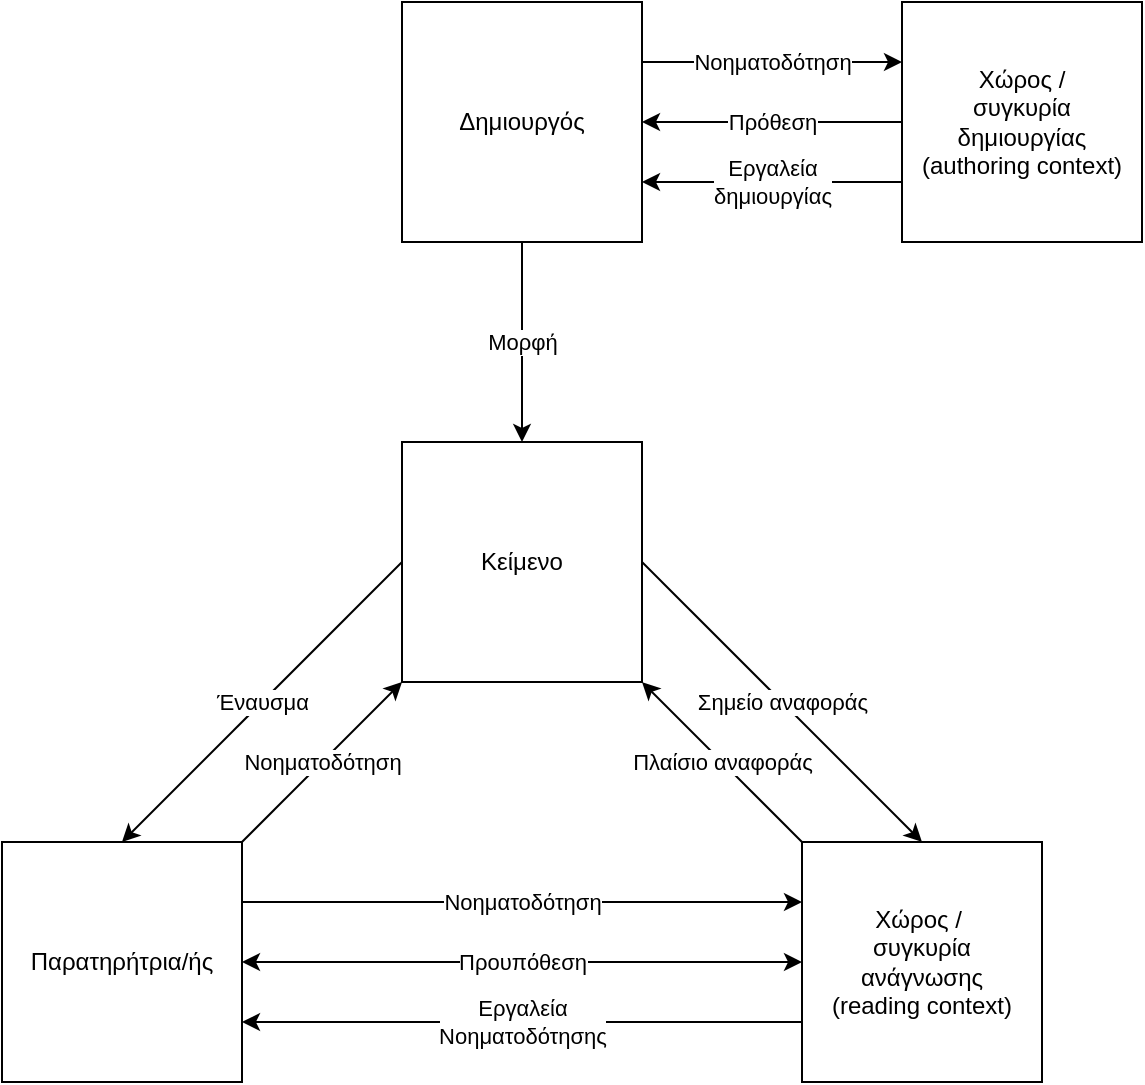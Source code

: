 <mxfile version="26.0.9" pages="2">
  <diagram name="Page-1" id="KIlJEDt48yhKsCNoSLyd">
    <mxGraphModel dx="1596" dy="884" grid="1" gridSize="10" guides="1" tooltips="1" connect="1" arrows="1" fold="1" page="1" pageScale="1" pageWidth="827" pageHeight="1169" math="0" shadow="0">
      <root>
        <mxCell id="0" />
        <mxCell id="1" parent="0" />
        <mxCell id="oEEk8U3klNDm9o4gHErh-2" value="Παρατηρήτρια/ής" style="whiteSpace=wrap;html=1;aspect=fixed;" parent="1" vertex="1">
          <mxGeometry x="120" y="600" width="120" height="120" as="geometry" />
        </mxCell>
        <mxCell id="oEEk8U3klNDm9o4gHErh-3" value="Κείμενο" style="whiteSpace=wrap;html=1;aspect=fixed;" parent="1" vertex="1">
          <mxGeometry x="320" y="400" width="120" height="120" as="geometry" />
        </mxCell>
        <mxCell id="oEEk8U3klNDm9o4gHErh-4" value="Χώρος /&amp;nbsp;&lt;div&gt;συγκυρία&lt;br&gt;ανάγνωσης&lt;br&gt;(reading context)&lt;/div&gt;" style="whiteSpace=wrap;html=1;aspect=fixed;" parent="1" vertex="1">
          <mxGeometry x="520" y="600" width="120" height="120" as="geometry" />
        </mxCell>
        <mxCell id="oEEk8U3klNDm9o4gHErh-6" value="Δημιουργός" style="whiteSpace=wrap;html=1;aspect=fixed;" parent="1" vertex="1">
          <mxGeometry x="320" y="180" width="120" height="120" as="geometry" />
        </mxCell>
        <mxCell id="oEEk8U3klNDm9o4gHErh-10" value="" style="endArrow=classic;html=1;rounded=0;entryX=0.5;entryY=0;entryDx=0;entryDy=0;exitX=0.5;exitY=1;exitDx=0;exitDy=0;" parent="1" source="oEEk8U3klNDm9o4gHErh-6" target="oEEk8U3klNDm9o4gHErh-3" edge="1">
          <mxGeometry relative="1" as="geometry">
            <mxPoint x="350" y="300" as="sourcePoint" />
            <mxPoint x="460" y="450" as="targetPoint" />
          </mxGeometry>
        </mxCell>
        <mxCell id="oEEk8U3klNDm9o4gHErh-11" value="Μορφή" style="edgeLabel;resizable=0;html=1;;align=center;verticalAlign=middle;" parent="oEEk8U3klNDm9o4gHErh-10" connectable="0" vertex="1">
          <mxGeometry relative="1" as="geometry" />
        </mxCell>
        <mxCell id="oEEk8U3klNDm9o4gHErh-13" value="" style="endArrow=classic;html=1;rounded=0;exitX=1;exitY=0;exitDx=0;exitDy=0;entryX=0;entryY=1;entryDx=0;entryDy=0;" parent="1" source="oEEk8U3klNDm9o4gHErh-2" target="oEEk8U3klNDm9o4gHErh-3" edge="1">
          <mxGeometry relative="1" as="geometry">
            <mxPoint x="330" y="550" as="sourcePoint" />
            <mxPoint x="330" y="650" as="targetPoint" />
          </mxGeometry>
        </mxCell>
        <mxCell id="oEEk8U3klNDm9o4gHErh-14" value="Νοηματοδότηση" style="edgeLabel;resizable=0;html=1;;align=center;verticalAlign=middle;" parent="oEEk8U3klNDm9o4gHErh-13" connectable="0" vertex="1">
          <mxGeometry relative="1" as="geometry" />
        </mxCell>
        <mxCell id="oEEk8U3klNDm9o4gHErh-19" value="" style="endArrow=classic;html=1;rounded=0;exitX=0;exitY=0;exitDx=0;exitDy=0;entryX=1;entryY=1;entryDx=0;entryDy=0;" parent="1" source="oEEk8U3klNDm9o4gHErh-4" target="oEEk8U3klNDm9o4gHErh-3" edge="1">
          <mxGeometry relative="1" as="geometry">
            <mxPoint x="374" y="710" as="sourcePoint" />
            <mxPoint x="454" y="630" as="targetPoint" />
          </mxGeometry>
        </mxCell>
        <mxCell id="oEEk8U3klNDm9o4gHErh-20" value="Πλαίσιο αναφοράς" style="edgeLabel;resizable=0;html=1;;align=center;verticalAlign=middle;" parent="oEEk8U3klNDm9o4gHErh-19" connectable="0" vertex="1">
          <mxGeometry relative="1" as="geometry" />
        </mxCell>
        <mxCell id="oEEk8U3klNDm9o4gHErh-21" value="" style="endArrow=classic;html=1;rounded=0;exitX=1;exitY=0.25;exitDx=0;exitDy=0;entryX=0;entryY=0.25;entryDx=0;entryDy=0;" parent="1" source="oEEk8U3klNDm9o4gHErh-2" target="oEEk8U3klNDm9o4gHErh-4" edge="1">
          <mxGeometry relative="1" as="geometry">
            <mxPoint x="290" y="665" as="sourcePoint" />
            <mxPoint x="370" y="585" as="targetPoint" />
          </mxGeometry>
        </mxCell>
        <mxCell id="oEEk8U3klNDm9o4gHErh-22" value="Νοηματοδότηση" style="edgeLabel;resizable=0;html=1;;align=center;verticalAlign=middle;" parent="oEEk8U3klNDm9o4gHErh-21" connectable="0" vertex="1">
          <mxGeometry relative="1" as="geometry" />
        </mxCell>
        <mxCell id="oEEk8U3klNDm9o4gHErh-23" value="" style="endArrow=classic;html=1;rounded=0;exitX=0;exitY=0.5;exitDx=0;exitDy=0;entryX=0.5;entryY=0;entryDx=0;entryDy=0;" parent="1" source="oEEk8U3klNDm9o4gHErh-3" target="oEEk8U3klNDm9o4gHErh-2" edge="1">
          <mxGeometry relative="1" as="geometry">
            <mxPoint x="190" y="570" as="sourcePoint" />
            <mxPoint x="130" y="530" as="targetPoint" />
          </mxGeometry>
        </mxCell>
        <mxCell id="oEEk8U3klNDm9o4gHErh-24" value="Έναυσμα" style="edgeLabel;resizable=0;html=1;;align=center;verticalAlign=middle;" parent="oEEk8U3klNDm9o4gHErh-23" connectable="0" vertex="1">
          <mxGeometry relative="1" as="geometry" />
        </mxCell>
        <mxCell id="oEEk8U3klNDm9o4gHErh-25" value="" style="endArrow=classic;html=1;rounded=0;entryX=1;entryY=0.5;entryDx=0;entryDy=0;exitX=0;exitY=0.5;exitDx=0;exitDy=0;" parent="1" source="oEEk8U3klNDm9o4gHErh-34" target="oEEk8U3klNDm9o4gHErh-6" edge="1">
          <mxGeometry relative="1" as="geometry">
            <mxPoint x="540" y="350" as="sourcePoint" />
            <mxPoint x="490" y="410" as="targetPoint" />
          </mxGeometry>
        </mxCell>
        <mxCell id="oEEk8U3klNDm9o4gHErh-26" value="Πρόθεση" style="edgeLabel;resizable=0;html=1;;align=center;verticalAlign=middle;" parent="oEEk8U3klNDm9o4gHErh-25" connectable="0" vertex="1">
          <mxGeometry relative="1" as="geometry" />
        </mxCell>
        <mxCell id="oEEk8U3klNDm9o4gHErh-29" value="" style="startArrow=classic;endArrow=classic;html=1;rounded=0;exitX=0;exitY=0.5;exitDx=0;exitDy=0;entryX=1;entryY=0.5;entryDx=0;entryDy=0;" parent="1" source="oEEk8U3klNDm9o4gHErh-4" target="oEEk8U3klNDm9o4gHErh-2" edge="1">
          <mxGeometry relative="1" as="geometry">
            <mxPoint x="240" y="760" as="sourcePoint" />
            <mxPoint x="520" y="760" as="targetPoint" />
          </mxGeometry>
        </mxCell>
        <mxCell id="oEEk8U3klNDm9o4gHErh-30" value="Προυπόθεση" style="edgeLabel;resizable=0;html=1;;align=center;verticalAlign=middle;" parent="oEEk8U3klNDm9o4gHErh-29" connectable="0" vertex="1">
          <mxGeometry relative="1" as="geometry" />
        </mxCell>
        <mxCell id="oEEk8U3klNDm9o4gHErh-32" value="" style="endArrow=classic;html=1;rounded=0;exitX=1;exitY=0.5;exitDx=0;exitDy=0;entryX=0.5;entryY=0;entryDx=0;entryDy=0;" parent="1" source="oEEk8U3klNDm9o4gHErh-3" target="oEEk8U3klNDm9o4gHErh-4" edge="1">
          <mxGeometry relative="1" as="geometry">
            <mxPoint x="570" y="550" as="sourcePoint" />
            <mxPoint x="490" y="470" as="targetPoint" />
          </mxGeometry>
        </mxCell>
        <mxCell id="oEEk8U3klNDm9o4gHErh-33" value="Σημείο αναφοράς" style="edgeLabel;resizable=0;html=1;;align=center;verticalAlign=middle;" parent="oEEk8U3klNDm9o4gHErh-32" connectable="0" vertex="1">
          <mxGeometry relative="1" as="geometry" />
        </mxCell>
        <mxCell id="oEEk8U3klNDm9o4gHErh-34" value="Χώρος /&lt;div&gt;συγκυρία&lt;/div&gt;&lt;div&gt;δημιουργίας&lt;/div&gt;&lt;div&gt;(authoring context)&lt;/div&gt;" style="whiteSpace=wrap;html=1;aspect=fixed;" parent="1" vertex="1">
          <mxGeometry x="570" y="180" width="120" height="120" as="geometry" />
        </mxCell>
        <mxCell id="oEEk8U3klNDm9o4gHErh-36" value="" style="endArrow=classic;html=1;rounded=0;entryX=1;entryY=0.75;entryDx=0;entryDy=0;exitX=0;exitY=0.75;exitDx=0;exitDy=0;" parent="1" source="oEEk8U3klNDm9o4gHErh-34" target="oEEk8U3klNDm9o4gHErh-6" edge="1">
          <mxGeometry relative="1" as="geometry">
            <mxPoint x="530" y="330" as="sourcePoint" />
            <mxPoint x="440" y="330" as="targetPoint" />
          </mxGeometry>
        </mxCell>
        <mxCell id="oEEk8U3klNDm9o4gHErh-37" value="Εργαλεία&lt;br&gt;δημιουργίας" style="edgeLabel;resizable=0;html=1;;align=center;verticalAlign=middle;" parent="oEEk8U3klNDm9o4gHErh-36" connectable="0" vertex="1">
          <mxGeometry relative="1" as="geometry" />
        </mxCell>
        <mxCell id="oEEk8U3klNDm9o4gHErh-39" value="" style="endArrow=classic;html=1;rounded=0;exitX=1;exitY=0.25;exitDx=0;exitDy=0;entryX=0;entryY=0.25;entryDx=0;entryDy=0;" parent="1" source="oEEk8U3klNDm9o4gHErh-6" target="oEEk8U3klNDm9o4gHErh-34" edge="1">
          <mxGeometry relative="1" as="geometry">
            <mxPoint x="500" y="130" as="sourcePoint" />
            <mxPoint x="780" y="130" as="targetPoint" />
          </mxGeometry>
        </mxCell>
        <mxCell id="oEEk8U3klNDm9o4gHErh-40" value="Νοηματοδότηση" style="edgeLabel;resizable=0;html=1;;align=center;verticalAlign=middle;" parent="oEEk8U3klNDm9o4gHErh-39" connectable="0" vertex="1">
          <mxGeometry relative="1" as="geometry" />
        </mxCell>
        <mxCell id="oEEk8U3klNDm9o4gHErh-41" value="" style="endArrow=classic;html=1;rounded=0;exitX=0;exitY=0.75;exitDx=0;exitDy=0;entryX=1;entryY=0.75;entryDx=0;entryDy=0;" parent="1" source="oEEk8U3klNDm9o4gHErh-4" target="oEEk8U3klNDm9o4gHErh-2" edge="1">
          <mxGeometry relative="1" as="geometry">
            <mxPoint x="530" y="670" as="sourcePoint" />
            <mxPoint x="250" y="670" as="targetPoint" />
          </mxGeometry>
        </mxCell>
        <mxCell id="oEEk8U3klNDm9o4gHErh-42" value="Εργαλεία &lt;br&gt;Νοηματοδότησης" style="edgeLabel;resizable=0;html=1;;align=center;verticalAlign=middle;" parent="oEEk8U3klNDm9o4gHErh-41" connectable="0" vertex="1">
          <mxGeometry relative="1" as="geometry" />
        </mxCell>
      </root>
    </mxGraphModel>
  </diagram>
  <diagram id="6VgpvKe8NetNWRafvwCj" name="Page-2">
    <mxGraphModel dx="1596" dy="884" grid="1" gridSize="10" guides="1" tooltips="1" connect="1" arrows="1" fold="1" page="1" pageScale="1" pageWidth="827" pageHeight="1169" math="0" shadow="0">
      <root>
        <mxCell id="0" />
        <mxCell id="1" parent="0" />
        <mxCell id="qejndk48jIliLzsxirPC-1" value="Κείμενο" style="whiteSpace=wrap;html=1;aspect=fixed;" vertex="1" parent="1">
          <mxGeometry x="320" y="400" width="120" height="120" as="geometry" />
        </mxCell>
        <mxCell id="qejndk48jIliLzsxirPC-2" value="Δημιουργός" style="whiteSpace=wrap;html=1;aspect=fixed;" vertex="1" parent="1">
          <mxGeometry x="320" y="180" width="120" height="120" as="geometry" />
        </mxCell>
        <mxCell id="qejndk48jIliLzsxirPC-3" value="" style="endArrow=classic;html=1;rounded=0;entryX=0.5;entryY=0;entryDx=0;entryDy=0;exitX=0.5;exitY=1;exitDx=0;exitDy=0;" edge="1" parent="1" source="qejndk48jIliLzsxirPC-2" target="qejndk48jIliLzsxirPC-1">
          <mxGeometry relative="1" as="geometry">
            <mxPoint x="350" y="300" as="sourcePoint" />
            <mxPoint x="460" y="450" as="targetPoint" />
          </mxGeometry>
        </mxCell>
        <mxCell id="qejndk48jIliLzsxirPC-4" value="Μορφή" style="edgeLabel;resizable=0;html=1;;align=center;verticalAlign=middle;" connectable="0" vertex="1" parent="qejndk48jIliLzsxirPC-3">
          <mxGeometry relative="1" as="geometry" />
        </mxCell>
      </root>
    </mxGraphModel>
  </diagram>
</mxfile>
